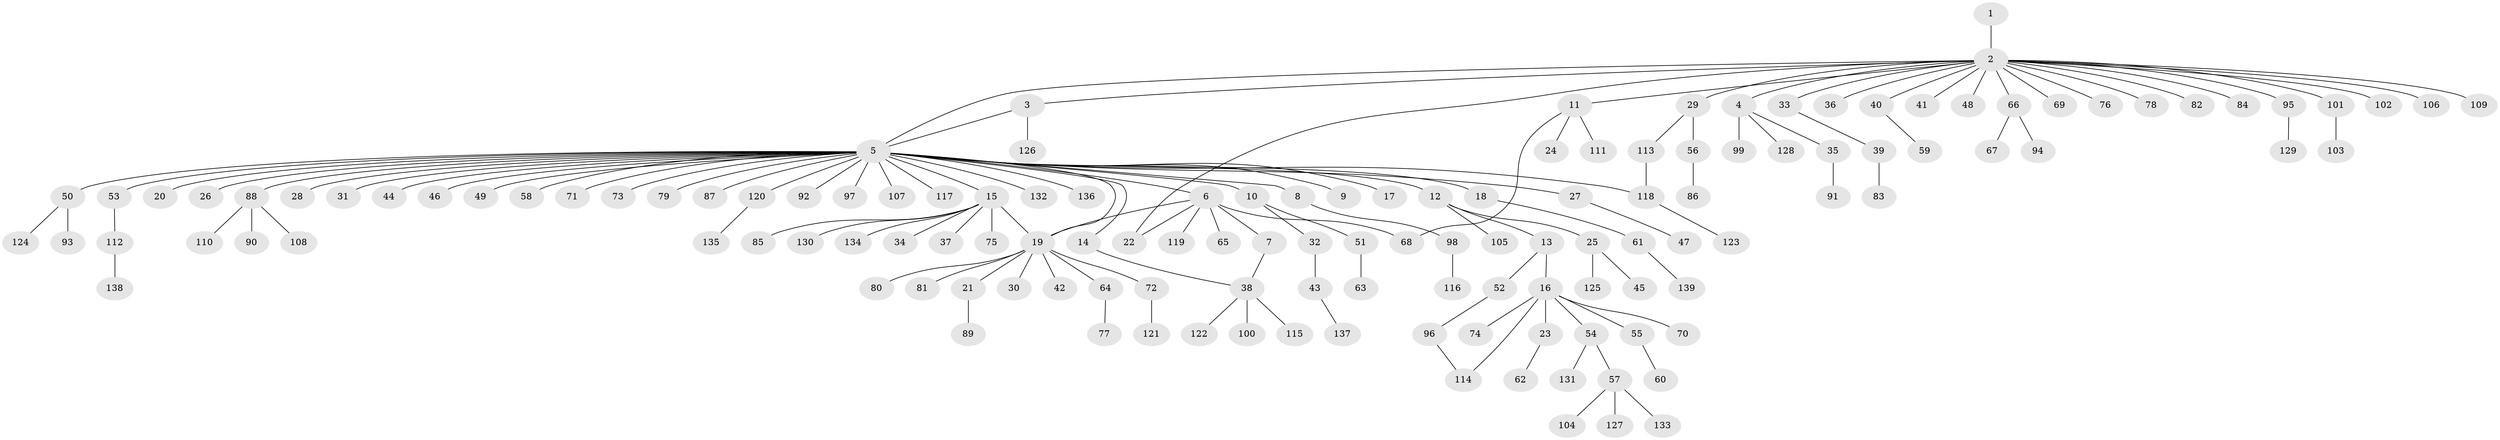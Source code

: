 // Generated by graph-tools (version 1.1) at 2025/01/03/09/25 03:01:49]
// undirected, 139 vertices, 146 edges
graph export_dot {
graph [start="1"]
  node [color=gray90,style=filled];
  1;
  2;
  3;
  4;
  5;
  6;
  7;
  8;
  9;
  10;
  11;
  12;
  13;
  14;
  15;
  16;
  17;
  18;
  19;
  20;
  21;
  22;
  23;
  24;
  25;
  26;
  27;
  28;
  29;
  30;
  31;
  32;
  33;
  34;
  35;
  36;
  37;
  38;
  39;
  40;
  41;
  42;
  43;
  44;
  45;
  46;
  47;
  48;
  49;
  50;
  51;
  52;
  53;
  54;
  55;
  56;
  57;
  58;
  59;
  60;
  61;
  62;
  63;
  64;
  65;
  66;
  67;
  68;
  69;
  70;
  71;
  72;
  73;
  74;
  75;
  76;
  77;
  78;
  79;
  80;
  81;
  82;
  83;
  84;
  85;
  86;
  87;
  88;
  89;
  90;
  91;
  92;
  93;
  94;
  95;
  96;
  97;
  98;
  99;
  100;
  101;
  102;
  103;
  104;
  105;
  106;
  107;
  108;
  109;
  110;
  111;
  112;
  113;
  114;
  115;
  116;
  117;
  118;
  119;
  120;
  121;
  122;
  123;
  124;
  125;
  126;
  127;
  128;
  129;
  130;
  131;
  132;
  133;
  134;
  135;
  136;
  137;
  138;
  139;
  1 -- 2;
  2 -- 3;
  2 -- 4;
  2 -- 5;
  2 -- 11;
  2 -- 22;
  2 -- 29;
  2 -- 33;
  2 -- 36;
  2 -- 40;
  2 -- 41;
  2 -- 48;
  2 -- 66;
  2 -- 69;
  2 -- 76;
  2 -- 78;
  2 -- 82;
  2 -- 84;
  2 -- 95;
  2 -- 101;
  2 -- 102;
  2 -- 106;
  2 -- 109;
  3 -- 5;
  3 -- 126;
  4 -- 35;
  4 -- 99;
  4 -- 128;
  5 -- 6;
  5 -- 8;
  5 -- 9;
  5 -- 10;
  5 -- 12;
  5 -- 14;
  5 -- 15;
  5 -- 17;
  5 -- 18;
  5 -- 19;
  5 -- 20;
  5 -- 26;
  5 -- 27;
  5 -- 28;
  5 -- 31;
  5 -- 44;
  5 -- 46;
  5 -- 49;
  5 -- 50;
  5 -- 53;
  5 -- 58;
  5 -- 71;
  5 -- 73;
  5 -- 79;
  5 -- 87;
  5 -- 88;
  5 -- 92;
  5 -- 97;
  5 -- 107;
  5 -- 117;
  5 -- 118;
  5 -- 120;
  5 -- 132;
  5 -- 136;
  6 -- 7;
  6 -- 19;
  6 -- 22;
  6 -- 65;
  6 -- 68;
  6 -- 119;
  7 -- 38;
  8 -- 98;
  10 -- 32;
  10 -- 51;
  11 -- 24;
  11 -- 68;
  11 -- 111;
  12 -- 13;
  12 -- 25;
  12 -- 105;
  13 -- 16;
  13 -- 52;
  14 -- 38;
  15 -- 19;
  15 -- 34;
  15 -- 37;
  15 -- 75;
  15 -- 85;
  15 -- 130;
  15 -- 134;
  16 -- 23;
  16 -- 54;
  16 -- 55;
  16 -- 70;
  16 -- 74;
  16 -- 114;
  18 -- 61;
  19 -- 21;
  19 -- 30;
  19 -- 42;
  19 -- 64;
  19 -- 72;
  19 -- 80;
  19 -- 81;
  21 -- 89;
  23 -- 62;
  25 -- 45;
  25 -- 125;
  27 -- 47;
  29 -- 56;
  29 -- 113;
  32 -- 43;
  33 -- 39;
  35 -- 91;
  38 -- 100;
  38 -- 115;
  38 -- 122;
  39 -- 83;
  40 -- 59;
  43 -- 137;
  50 -- 93;
  50 -- 124;
  51 -- 63;
  52 -- 96;
  53 -- 112;
  54 -- 57;
  54 -- 131;
  55 -- 60;
  56 -- 86;
  57 -- 104;
  57 -- 127;
  57 -- 133;
  61 -- 139;
  64 -- 77;
  66 -- 67;
  66 -- 94;
  72 -- 121;
  88 -- 90;
  88 -- 108;
  88 -- 110;
  95 -- 129;
  96 -- 114;
  98 -- 116;
  101 -- 103;
  112 -- 138;
  113 -- 118;
  118 -- 123;
  120 -- 135;
}
